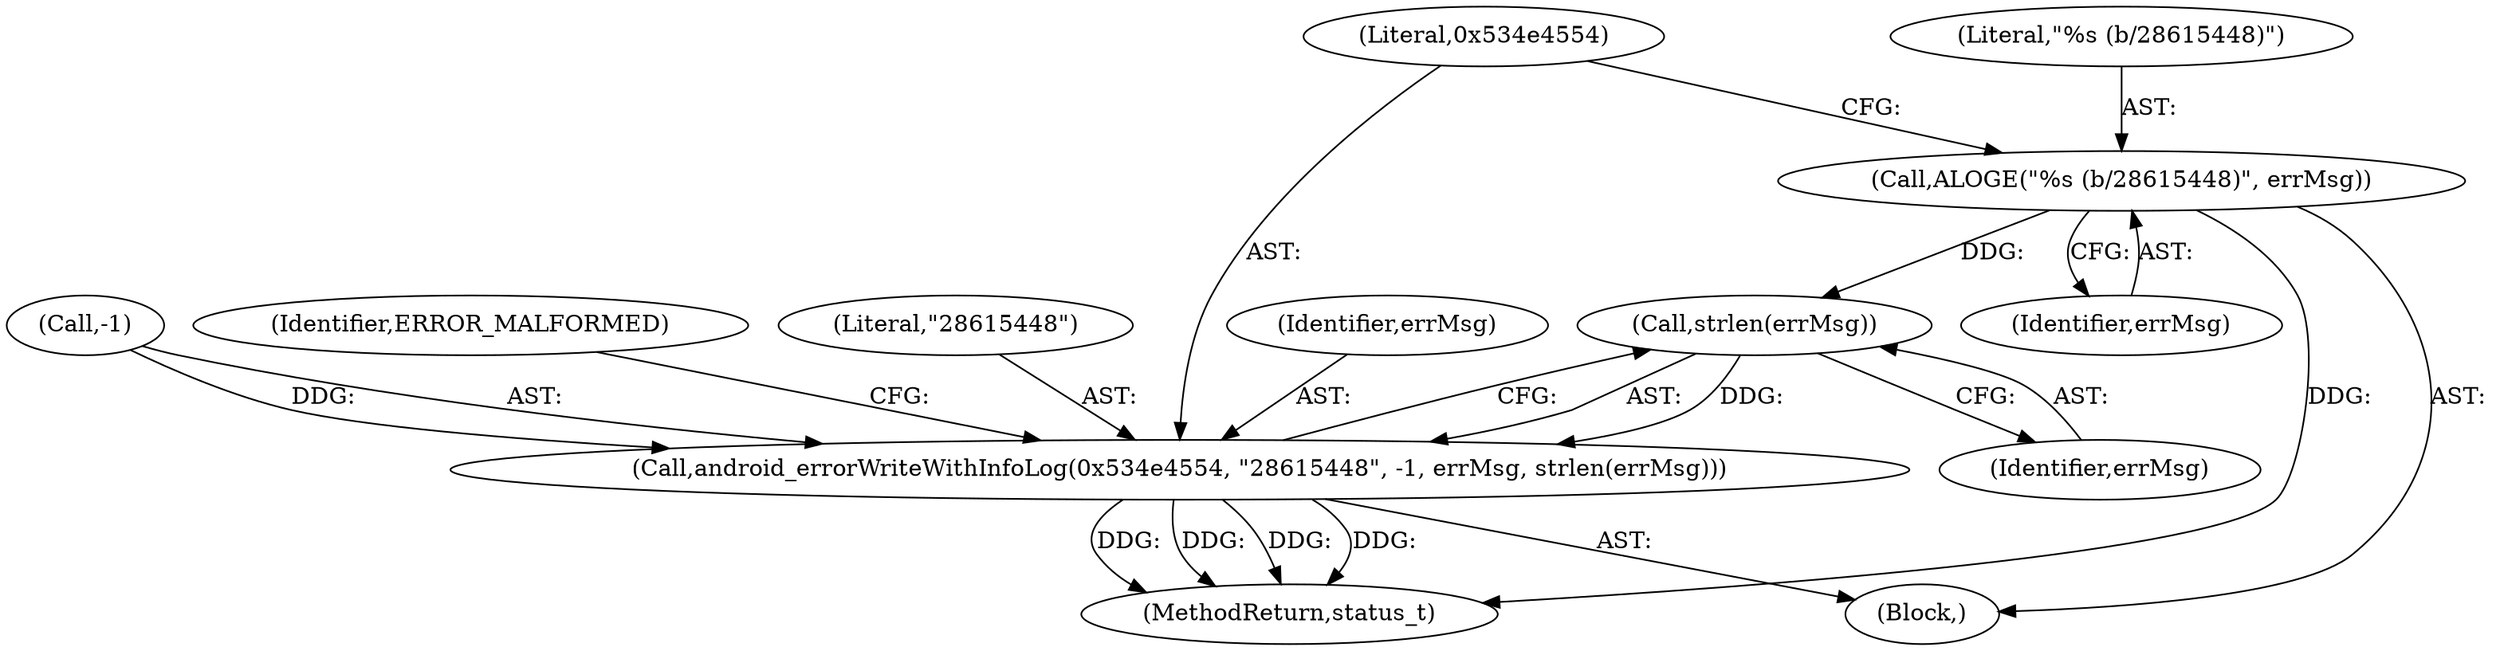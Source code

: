 digraph "0_Android_8a3a2f6ea7defe1a81bb32b3c9f3537f84749b9d@API" {
"1000369" [label="(Call,strlen(errMsg))"];
"1000360" [label="(Call,ALOGE(\"%s (b/28615448)\", errMsg))"];
"1000363" [label="(Call,android_errorWriteWithInfoLog(0x534e4554, \"28615448\", -1, errMsg, strlen(errMsg)))"];
"1000361" [label="(Literal,\"%s (b/28615448)\")"];
"1000363" [label="(Call,android_errorWriteWithInfoLog(0x534e4554, \"28615448\", -1, errMsg, strlen(errMsg)))"];
"1003923" [label="(MethodReturn,status_t)"];
"1000372" [label="(Identifier,ERROR_MALFORMED)"];
"1000370" [label="(Identifier,errMsg)"];
"1000365" [label="(Literal,\"28615448\")"];
"1000369" [label="(Call,strlen(errMsg))"];
"1000368" [label="(Identifier,errMsg)"];
"1000364" [label="(Literal,0x534e4554)"];
"1000358" [label="(Block,)"];
"1000360" [label="(Call,ALOGE(\"%s (b/28615448)\", errMsg))"];
"1000366" [label="(Call,-1)"];
"1000362" [label="(Identifier,errMsg)"];
"1000369" -> "1000363"  [label="AST: "];
"1000369" -> "1000370"  [label="CFG: "];
"1000370" -> "1000369"  [label="AST: "];
"1000363" -> "1000369"  [label="CFG: "];
"1000369" -> "1000363"  [label="DDG: "];
"1000360" -> "1000369"  [label="DDG: "];
"1000360" -> "1000358"  [label="AST: "];
"1000360" -> "1000362"  [label="CFG: "];
"1000361" -> "1000360"  [label="AST: "];
"1000362" -> "1000360"  [label="AST: "];
"1000364" -> "1000360"  [label="CFG: "];
"1000360" -> "1003923"  [label="DDG: "];
"1000363" -> "1000358"  [label="AST: "];
"1000364" -> "1000363"  [label="AST: "];
"1000365" -> "1000363"  [label="AST: "];
"1000366" -> "1000363"  [label="AST: "];
"1000368" -> "1000363"  [label="AST: "];
"1000372" -> "1000363"  [label="CFG: "];
"1000363" -> "1003923"  [label="DDG: "];
"1000363" -> "1003923"  [label="DDG: "];
"1000363" -> "1003923"  [label="DDG: "];
"1000363" -> "1003923"  [label="DDG: "];
"1000366" -> "1000363"  [label="DDG: "];
}
